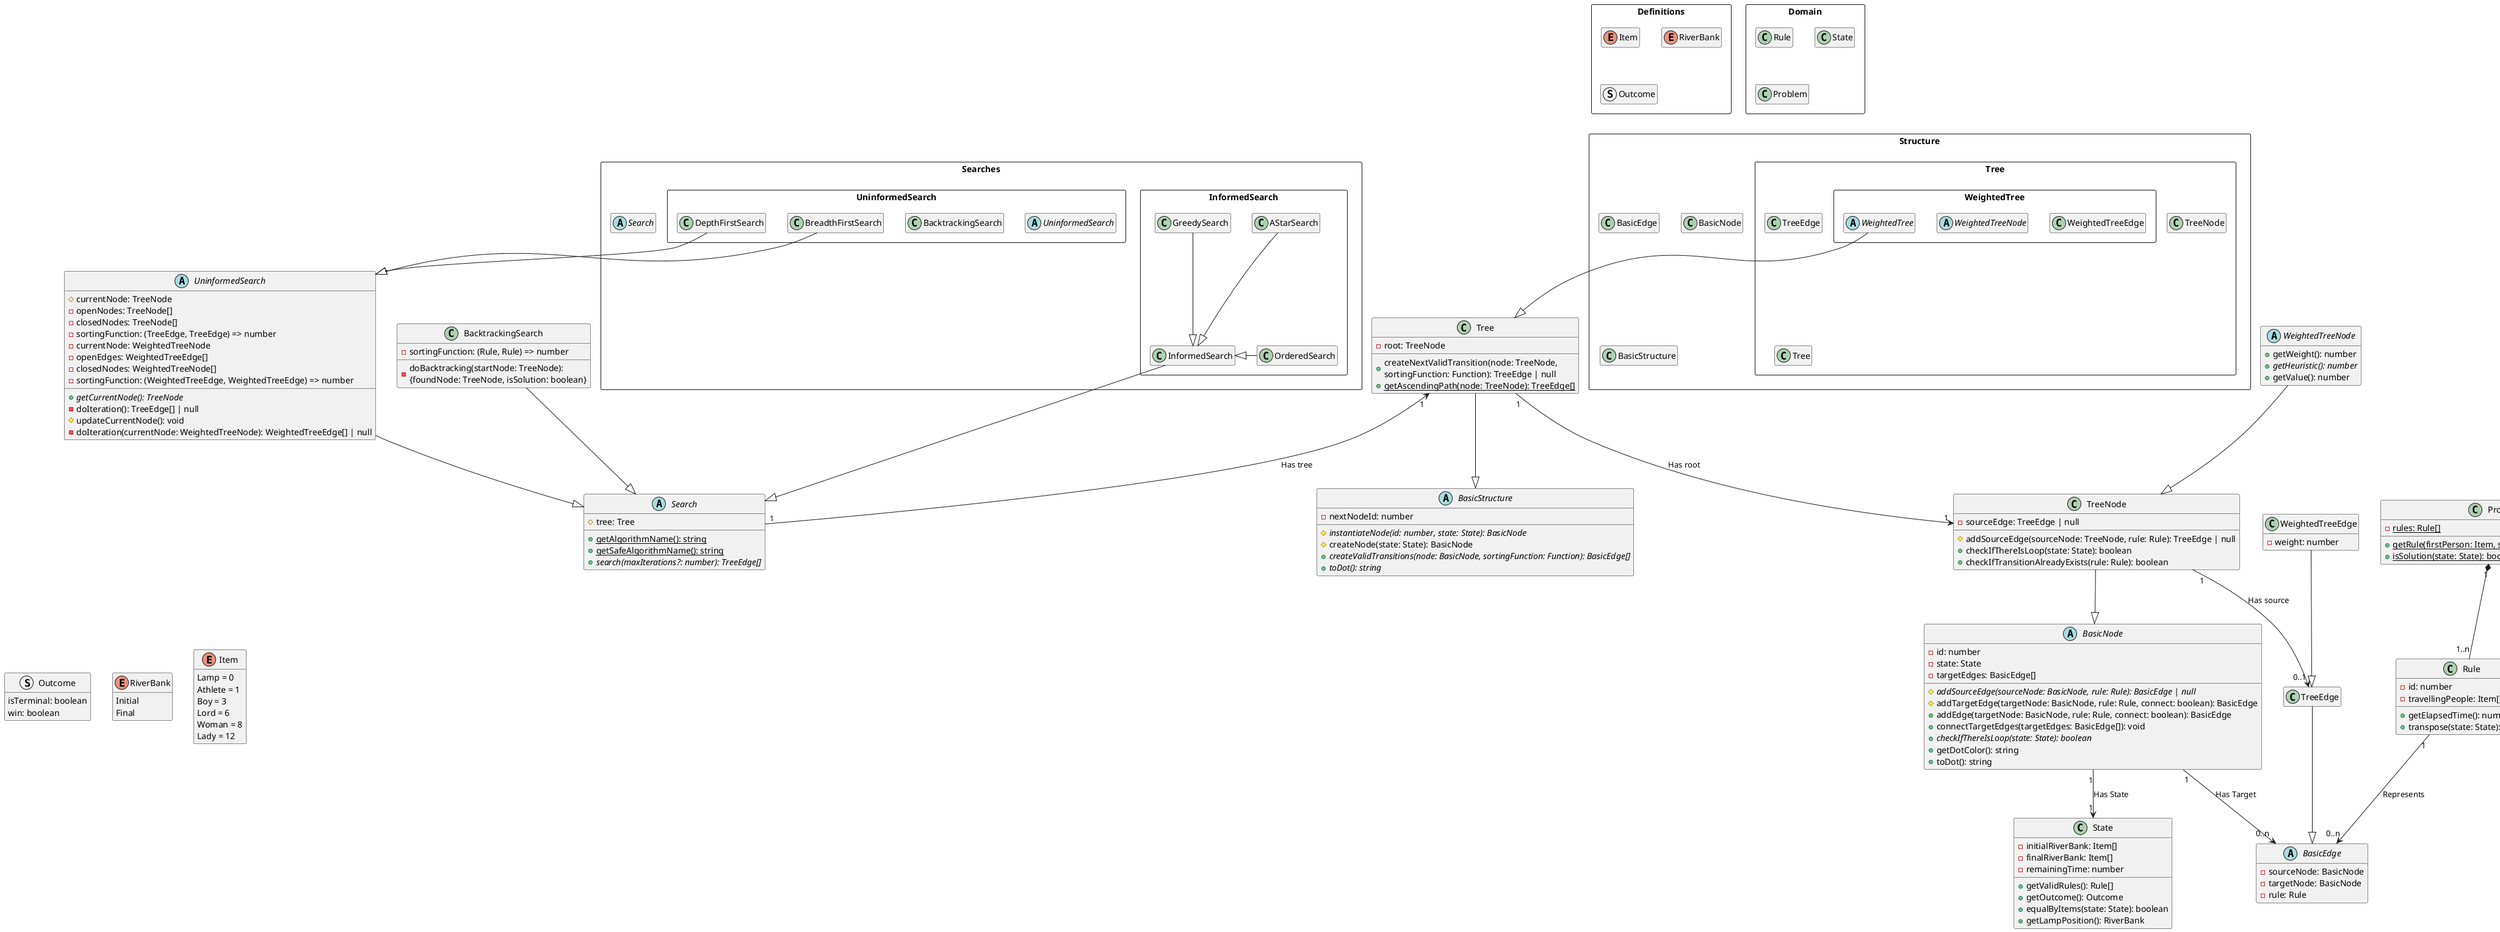 @startuml

    ' Config
    hide empty members
    skinparam groupInheritance 2
    ' skinparam classAttributeIconSize 0
    ' left to right direction


    ' Pacotes

    package Definitions <<Rectangle>> {
        enum Item
        enum RiverBank
        struct Outcome
    }

    package Domain <<Rectangle>> {
        class Rule
        class State
        class Problem
    }

    package Structure <<Rectangle>> {
        class BasicEdge
        class BasicNode
        class BasicStructure

        package "Tree" as PK_Tree <<Rectangle>> {
            class TreeEdge
            class TreeNode
            class Tree

            package "WeightedTree" as PK_WeightedTree <<Rectangle>> {
                class WeightedTreeEdge
                abstract class WeightedTreeNode
                abstract class WeightedTree
            }
        }
    }

    package Searches <<Rectangle>> {
        abstract class Search

        package "UninformedSearch" as PK_UninformedSearch <<Rectangle>> {
        abstract class UninformedSearch
            class BacktrackingSearch
            class BreadthFirstSearch
            class DepthFirstSearch
        }

        package "InformedSearch" as PK_InformedSearch <<Rectangle>> {
            class InformedSearch
            class OrderedSearch
            class GreedySearch
            class AStarSearch
        }
    }


    ' Definições

    enum Item {
        Lamp = 0
	    Athlete = 1
	    Boy = 3
	    Lord = 6
	    Woman = 8
	    Lady = 12
    }

    enum RiverBank {
        Initial
        Final
    }

    struct Outcome {
        isTerminal: boolean
        win: boolean
    }


    ' Classes

    class Rule {
        -id: number
        -travellingPeople: Item[]
        +getElapsedTime(): number
        +transpose(state: State): State
    }

    class State {
        -initialRiverBank: Item[]
        -finalRiverBank: Item[]
        -remainingTime: number
        +getValidRules(): Rule[]
        +getOutcome(): Outcome
        +equalByItems(state: State): boolean
        +getLampPosition(): RiverBank
    }

    class Problem {
        -{static}rules: Rule[]
        +{static}getRule(firstPerson: Item, secondPerson?: Item): Rule
        +{static}isSolution(state: State): boolean
    }

    abstract class BasicEdge {
        -sourceNode: BasicNode
        -targetNode: BasicNode
        -rule: Rule
    }

    abstract class BasicNode {
        -id: number
        -state: State
        -targetEdges: BasicEdge[]
        #{abstract}addSourceEdge(sourceNode: BasicNode, rule: Rule): BasicEdge | null
        #addTargetEdge(targetNode: BasicNode, rule: Rule, connect: boolean): BasicEdge
        +addEdge(targetNode: BasicNode, rule: Rule, connect: boolean): BasicEdge
        +connectTargetEdges(targetEdges: BasicEdge[]): void
        +{abstract}checkIfThereIsLoop(state: State): boolean
        +getDotColor(): string
        +toDot(): string
    }

    abstract class BasicStructure {
        -nextNodeId: number
        #{abstract}instantiateNode(id: number, state: State): BasicNode
        #createNode(state: State): BasicNode
        +{abstract}createValidTransitions(node: BasicNode, sortingFunction: Function): BasicEdge[]
        +{abstract}toDot(): string
    }

    class TreeEdge {}

    class TreeNode {
        -sourceEdge: TreeEdge | null
        #addSourceEdge(sourceNode: TreeNode, rule: Rule): TreeEdge | null
        +checkIfThereIsLoop(state: State): boolean
        +checkIfTransitionAlreadyExists(rule: Rule): boolean
    }

    class Tree {
        -root: TreeNode
        +createNextValidTransition(node: TreeNode, \nsortingFunction: Function): TreeEdge | null
        +{static}getAscendingPath(node: TreeNode): TreeEdge[]
    }

    class WeightedTreeEdge {
        -weight: number
    }

    abstract class WeightedTreeNode {
        +getWeight(): number
        {abstract}+getHeuristic(): number
        +getValue(): number
    }

    abstract class Search {
        #tree: Tree
        +{static}getAlgorithmName(): string
        +{static}getSafeAlgorithmName(): string
        +{abstract}search(maxIterations?: number): TreeEdge[]
    }

    class BacktrackingSearch {
        {field}-sortingFunction: (Rule, Rule) => number
        -doBacktracking(startNode: TreeNode): \n{foundNode: TreeNode, isSolution: boolean}
    }

    abstract class UninformedSearch {
        #currentNode: TreeNode
        -openNodes: TreeNode[]
        -closedNodes: TreeNode[]
        {field}-sortingFunction: (TreeEdge, TreeEdge) => number
        {abstract}+getCurrentNode(): TreeNode
        -doIteration(): TreeEdge[] | null
    }

    abstract class UninformedSearch {
        -currentNode: WeightedTreeNode
        -openEdges: WeightedTreeEdge[]
        -closedNodes: WeightedTreeNode[]
        {field}-sortingFunction: (WeightedTreeEdge, WeightedTreeEdge) => number
        #updateCurrentNode(): void
        -doIteration(currentNode: WeightedTreeNode): WeightedTreeEdge[] | null
    }


    ' Relacionamentos

    Rule "1" --> "0..n" BasicEdge : Represents
    Problem "1" *-- "1..n" Rule
    BasicNode "1" --> "0..n" BasicEdge : Has Target
    BasicNode "1" --> "1" State : Has State
    TreeNode "1" --> "0..1" TreeEdge : Has source
    Tree "1" --> "1" TreeNode : Has root
    Tree "1" <-- "1" Search : Has tree
    TreeEdge --|> BasicEdge
    TreeNode --|> BasicNode
    Tree --|> BasicStructure
    BacktrackingSearch --|> Search
    UninformedSearch --|> Search
    InformedSearch --|> Search
    BreadthFirstSearch --|> UninformedSearch
    DepthFirstSearch --|> UninformedSearch
    OrderedSearch -l-|> InformedSearch
    GreedySearch -d-|> InformedSearch
    AStarSearch -do-|> InformedSearch
    WeightedTreeEdge --|> TreeEdge
    WeightedTreeNode --|> TreeNode
    WeightedTree --|> Tree

    Item -[hidden]left- RiverBank
    RiverBank -[hidden]left- Outcome
    UninformedSearch --[hidden]down-> Item
    GreedySearch -[hidden]r- AStarSearch
    AStarSearch -[hidden]d- OrderedSearch
    WeightedTree -[hidden]d- WeightedTreeNode
    WeightedTreeNode -[hidden]d- WeightedTreeEdge


@enduml